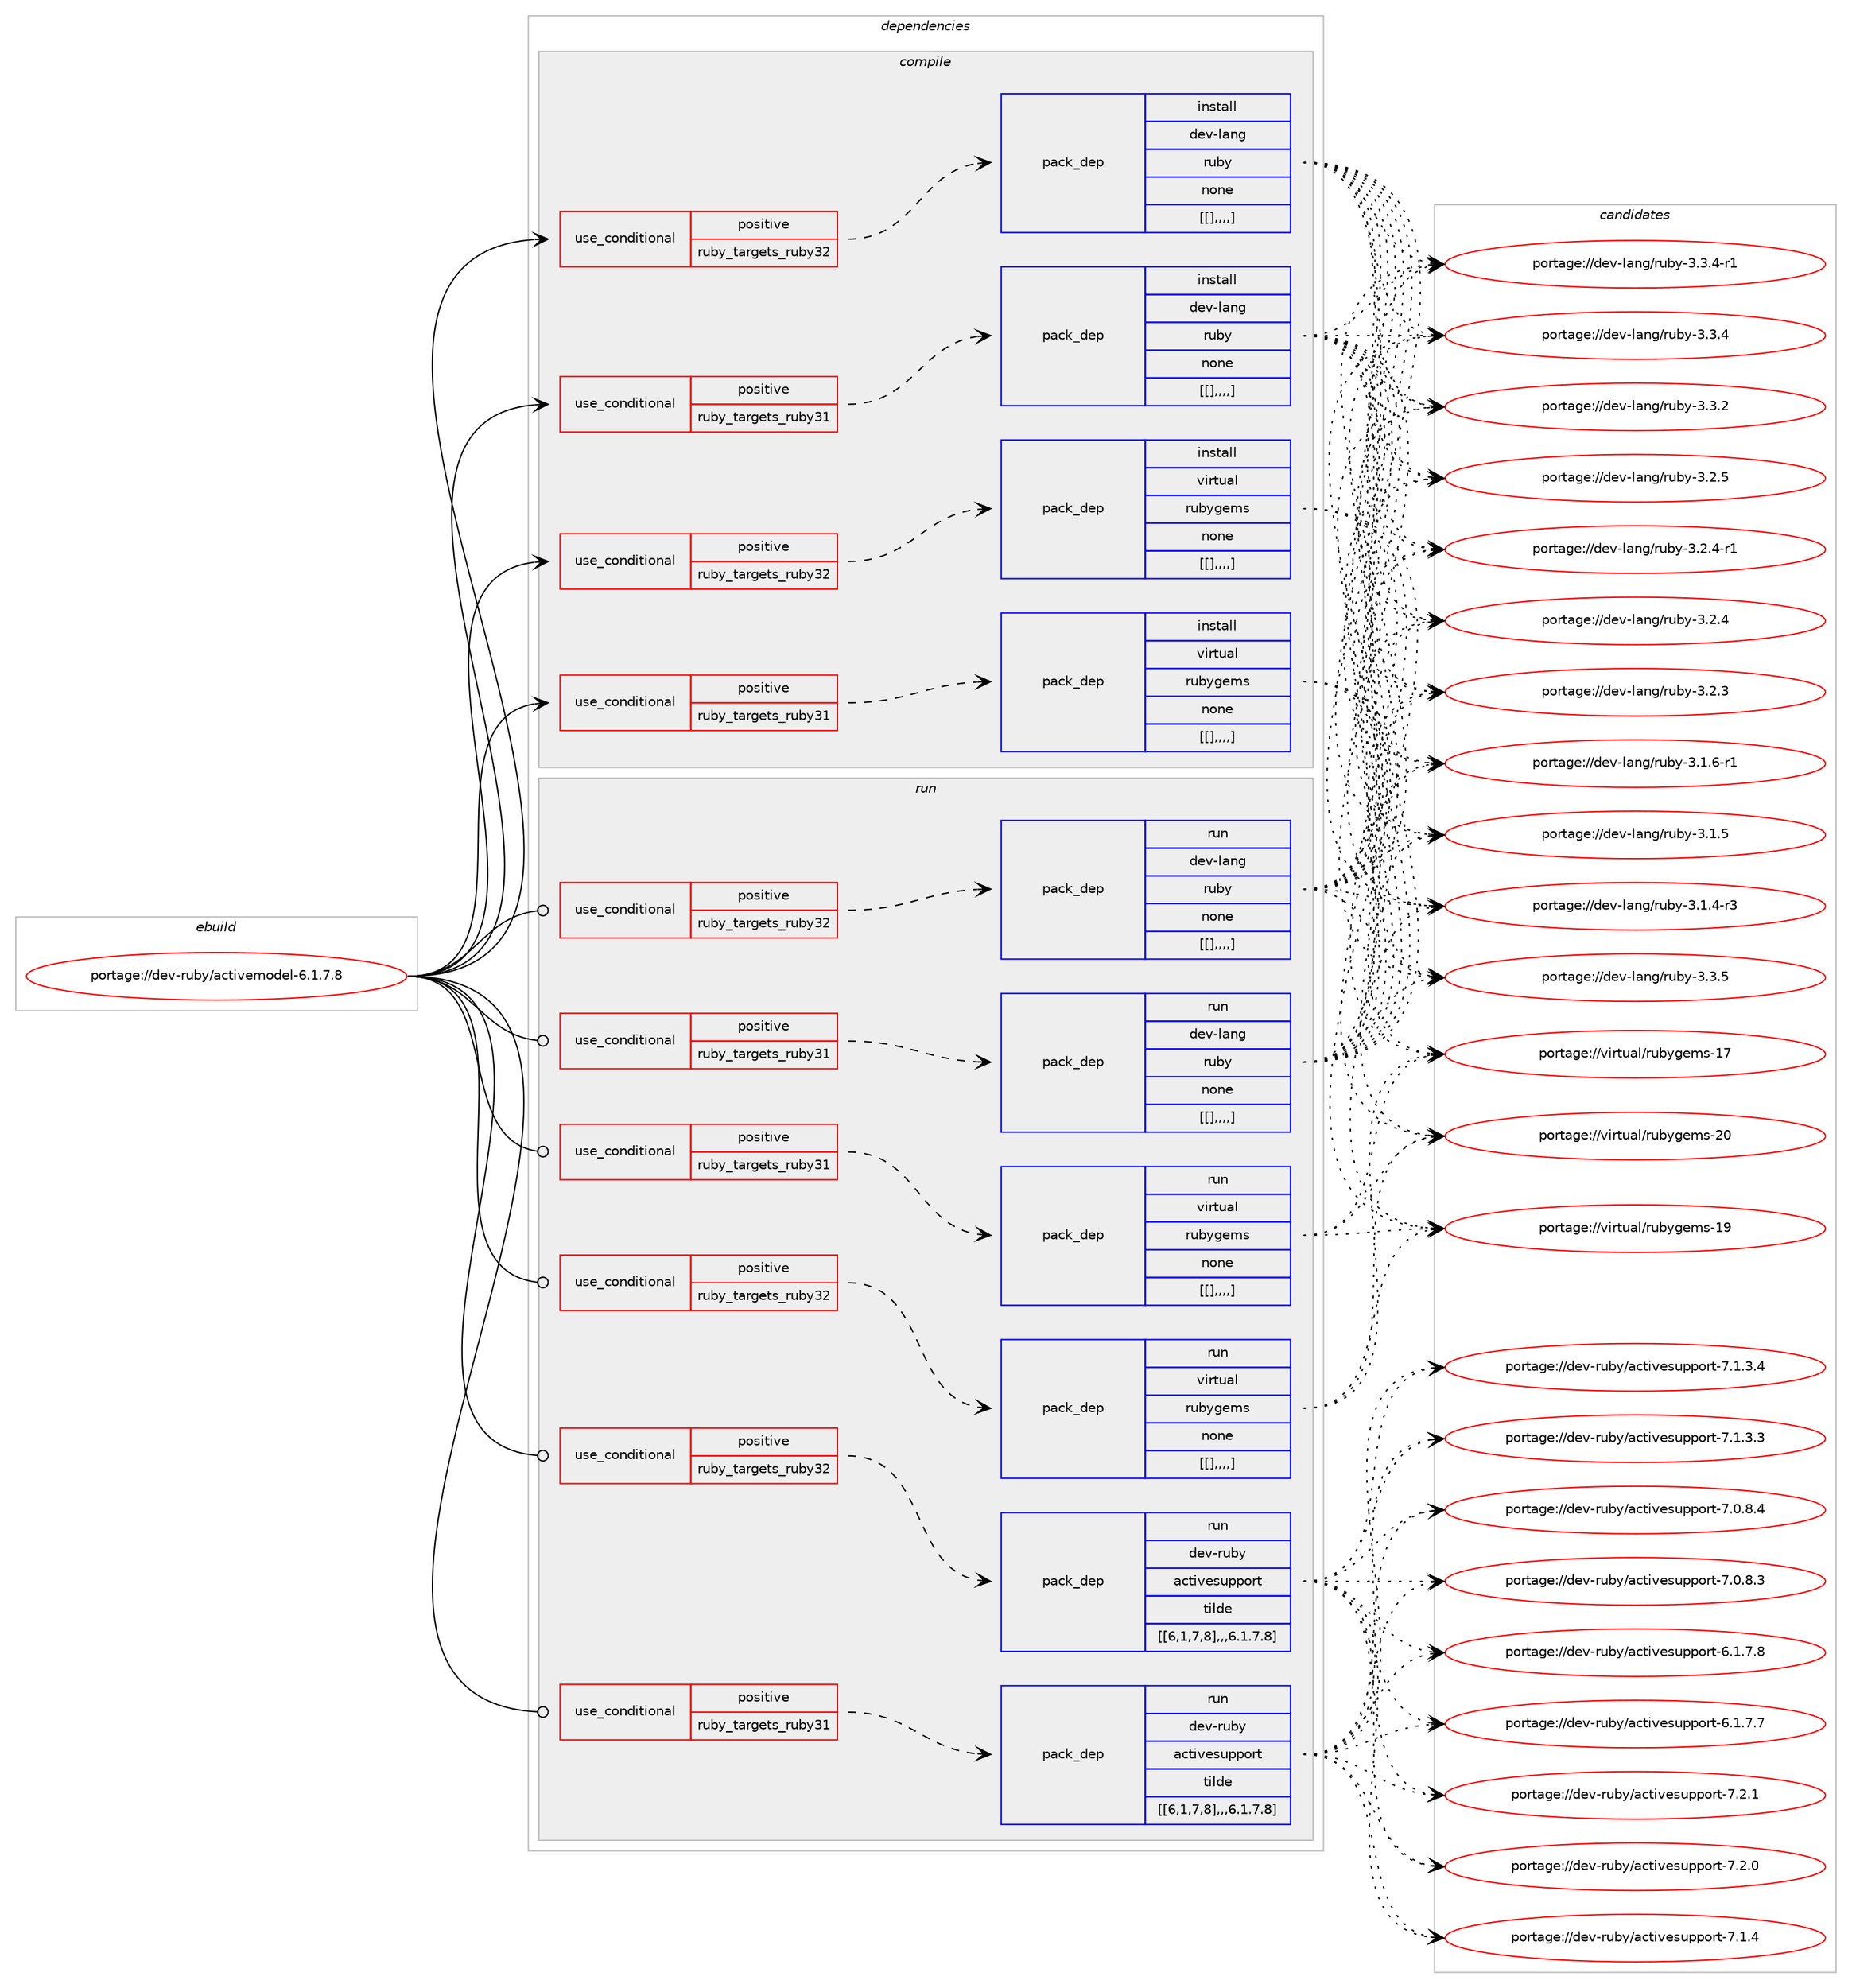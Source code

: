 digraph prolog {

# *************
# Graph options
# *************

newrank=true;
concentrate=true;
compound=true;
graph [rankdir=LR,fontname=Helvetica,fontsize=10,ranksep=1.5];#, ranksep=2.5, nodesep=0.2];
edge  [arrowhead=vee];
node  [fontname=Helvetica,fontsize=10];

# **********
# The ebuild
# **********

subgraph cluster_leftcol {
color=gray;
label=<<i>ebuild</i>>;
id [label="portage://dev-ruby/activemodel-6.1.7.8", color=red, width=4, href="../dev-ruby/activemodel-6.1.7.8.svg"];
}

# ****************
# The dependencies
# ****************

subgraph cluster_midcol {
color=gray;
label=<<i>dependencies</i>>;
subgraph cluster_compile {
fillcolor="#eeeeee";
style=filled;
label=<<i>compile</i>>;
subgraph cond44691 {
dependency176956 [label=<<TABLE BORDER="0" CELLBORDER="1" CELLSPACING="0" CELLPADDING="4"><TR><TD ROWSPAN="3" CELLPADDING="10">use_conditional</TD></TR><TR><TD>positive</TD></TR><TR><TD>ruby_targets_ruby31</TD></TR></TABLE>>, shape=none, color=red];
subgraph pack130988 {
dependency176957 [label=<<TABLE BORDER="0" CELLBORDER="1" CELLSPACING="0" CELLPADDING="4" WIDTH="220"><TR><TD ROWSPAN="6" CELLPADDING="30">pack_dep</TD></TR><TR><TD WIDTH="110">install</TD></TR><TR><TD>dev-lang</TD></TR><TR><TD>ruby</TD></TR><TR><TD>none</TD></TR><TR><TD>[[],,,,]</TD></TR></TABLE>>, shape=none, color=blue];
}
dependency176956:e -> dependency176957:w [weight=20,style="dashed",arrowhead="vee"];
}
id:e -> dependency176956:w [weight=20,style="solid",arrowhead="vee"];
subgraph cond44692 {
dependency176958 [label=<<TABLE BORDER="0" CELLBORDER="1" CELLSPACING="0" CELLPADDING="4"><TR><TD ROWSPAN="3" CELLPADDING="10">use_conditional</TD></TR><TR><TD>positive</TD></TR><TR><TD>ruby_targets_ruby31</TD></TR></TABLE>>, shape=none, color=red];
subgraph pack130989 {
dependency176959 [label=<<TABLE BORDER="0" CELLBORDER="1" CELLSPACING="0" CELLPADDING="4" WIDTH="220"><TR><TD ROWSPAN="6" CELLPADDING="30">pack_dep</TD></TR><TR><TD WIDTH="110">install</TD></TR><TR><TD>virtual</TD></TR><TR><TD>rubygems</TD></TR><TR><TD>none</TD></TR><TR><TD>[[],,,,]</TD></TR></TABLE>>, shape=none, color=blue];
}
dependency176958:e -> dependency176959:w [weight=20,style="dashed",arrowhead="vee"];
}
id:e -> dependency176958:w [weight=20,style="solid",arrowhead="vee"];
subgraph cond44693 {
dependency176960 [label=<<TABLE BORDER="0" CELLBORDER="1" CELLSPACING="0" CELLPADDING="4"><TR><TD ROWSPAN="3" CELLPADDING="10">use_conditional</TD></TR><TR><TD>positive</TD></TR><TR><TD>ruby_targets_ruby32</TD></TR></TABLE>>, shape=none, color=red];
subgraph pack130990 {
dependency176961 [label=<<TABLE BORDER="0" CELLBORDER="1" CELLSPACING="0" CELLPADDING="4" WIDTH="220"><TR><TD ROWSPAN="6" CELLPADDING="30">pack_dep</TD></TR><TR><TD WIDTH="110">install</TD></TR><TR><TD>dev-lang</TD></TR><TR><TD>ruby</TD></TR><TR><TD>none</TD></TR><TR><TD>[[],,,,]</TD></TR></TABLE>>, shape=none, color=blue];
}
dependency176960:e -> dependency176961:w [weight=20,style="dashed",arrowhead="vee"];
}
id:e -> dependency176960:w [weight=20,style="solid",arrowhead="vee"];
subgraph cond44694 {
dependency176962 [label=<<TABLE BORDER="0" CELLBORDER="1" CELLSPACING="0" CELLPADDING="4"><TR><TD ROWSPAN="3" CELLPADDING="10">use_conditional</TD></TR><TR><TD>positive</TD></TR><TR><TD>ruby_targets_ruby32</TD></TR></TABLE>>, shape=none, color=red];
subgraph pack130991 {
dependency176963 [label=<<TABLE BORDER="0" CELLBORDER="1" CELLSPACING="0" CELLPADDING="4" WIDTH="220"><TR><TD ROWSPAN="6" CELLPADDING="30">pack_dep</TD></TR><TR><TD WIDTH="110">install</TD></TR><TR><TD>virtual</TD></TR><TR><TD>rubygems</TD></TR><TR><TD>none</TD></TR><TR><TD>[[],,,,]</TD></TR></TABLE>>, shape=none, color=blue];
}
dependency176962:e -> dependency176963:w [weight=20,style="dashed",arrowhead="vee"];
}
id:e -> dependency176962:w [weight=20,style="solid",arrowhead="vee"];
}
subgraph cluster_compileandrun {
fillcolor="#eeeeee";
style=filled;
label=<<i>compile and run</i>>;
}
subgraph cluster_run {
fillcolor="#eeeeee";
style=filled;
label=<<i>run</i>>;
subgraph cond44695 {
dependency176964 [label=<<TABLE BORDER="0" CELLBORDER="1" CELLSPACING="0" CELLPADDING="4"><TR><TD ROWSPAN="3" CELLPADDING="10">use_conditional</TD></TR><TR><TD>positive</TD></TR><TR><TD>ruby_targets_ruby31</TD></TR></TABLE>>, shape=none, color=red];
subgraph pack130992 {
dependency176965 [label=<<TABLE BORDER="0" CELLBORDER="1" CELLSPACING="0" CELLPADDING="4" WIDTH="220"><TR><TD ROWSPAN="6" CELLPADDING="30">pack_dep</TD></TR><TR><TD WIDTH="110">run</TD></TR><TR><TD>dev-lang</TD></TR><TR><TD>ruby</TD></TR><TR><TD>none</TD></TR><TR><TD>[[],,,,]</TD></TR></TABLE>>, shape=none, color=blue];
}
dependency176964:e -> dependency176965:w [weight=20,style="dashed",arrowhead="vee"];
}
id:e -> dependency176964:w [weight=20,style="solid",arrowhead="odot"];
subgraph cond44696 {
dependency176966 [label=<<TABLE BORDER="0" CELLBORDER="1" CELLSPACING="0" CELLPADDING="4"><TR><TD ROWSPAN="3" CELLPADDING="10">use_conditional</TD></TR><TR><TD>positive</TD></TR><TR><TD>ruby_targets_ruby31</TD></TR></TABLE>>, shape=none, color=red];
subgraph pack130993 {
dependency176967 [label=<<TABLE BORDER="0" CELLBORDER="1" CELLSPACING="0" CELLPADDING="4" WIDTH="220"><TR><TD ROWSPAN="6" CELLPADDING="30">pack_dep</TD></TR><TR><TD WIDTH="110">run</TD></TR><TR><TD>dev-ruby</TD></TR><TR><TD>activesupport</TD></TR><TR><TD>tilde</TD></TR><TR><TD>[[6,1,7,8],,,6.1.7.8]</TD></TR></TABLE>>, shape=none, color=blue];
}
dependency176966:e -> dependency176967:w [weight=20,style="dashed",arrowhead="vee"];
}
id:e -> dependency176966:w [weight=20,style="solid",arrowhead="odot"];
subgraph cond44697 {
dependency176968 [label=<<TABLE BORDER="0" CELLBORDER="1" CELLSPACING="0" CELLPADDING="4"><TR><TD ROWSPAN="3" CELLPADDING="10">use_conditional</TD></TR><TR><TD>positive</TD></TR><TR><TD>ruby_targets_ruby31</TD></TR></TABLE>>, shape=none, color=red];
subgraph pack130994 {
dependency176969 [label=<<TABLE BORDER="0" CELLBORDER="1" CELLSPACING="0" CELLPADDING="4" WIDTH="220"><TR><TD ROWSPAN="6" CELLPADDING="30">pack_dep</TD></TR><TR><TD WIDTH="110">run</TD></TR><TR><TD>virtual</TD></TR><TR><TD>rubygems</TD></TR><TR><TD>none</TD></TR><TR><TD>[[],,,,]</TD></TR></TABLE>>, shape=none, color=blue];
}
dependency176968:e -> dependency176969:w [weight=20,style="dashed",arrowhead="vee"];
}
id:e -> dependency176968:w [weight=20,style="solid",arrowhead="odot"];
subgraph cond44698 {
dependency176970 [label=<<TABLE BORDER="0" CELLBORDER="1" CELLSPACING="0" CELLPADDING="4"><TR><TD ROWSPAN="3" CELLPADDING="10">use_conditional</TD></TR><TR><TD>positive</TD></TR><TR><TD>ruby_targets_ruby32</TD></TR></TABLE>>, shape=none, color=red];
subgraph pack130995 {
dependency176971 [label=<<TABLE BORDER="0" CELLBORDER="1" CELLSPACING="0" CELLPADDING="4" WIDTH="220"><TR><TD ROWSPAN="6" CELLPADDING="30">pack_dep</TD></TR><TR><TD WIDTH="110">run</TD></TR><TR><TD>dev-lang</TD></TR><TR><TD>ruby</TD></TR><TR><TD>none</TD></TR><TR><TD>[[],,,,]</TD></TR></TABLE>>, shape=none, color=blue];
}
dependency176970:e -> dependency176971:w [weight=20,style="dashed",arrowhead="vee"];
}
id:e -> dependency176970:w [weight=20,style="solid",arrowhead="odot"];
subgraph cond44699 {
dependency176972 [label=<<TABLE BORDER="0" CELLBORDER="1" CELLSPACING="0" CELLPADDING="4"><TR><TD ROWSPAN="3" CELLPADDING="10">use_conditional</TD></TR><TR><TD>positive</TD></TR><TR><TD>ruby_targets_ruby32</TD></TR></TABLE>>, shape=none, color=red];
subgraph pack130996 {
dependency176973 [label=<<TABLE BORDER="0" CELLBORDER="1" CELLSPACING="0" CELLPADDING="4" WIDTH="220"><TR><TD ROWSPAN="6" CELLPADDING="30">pack_dep</TD></TR><TR><TD WIDTH="110">run</TD></TR><TR><TD>dev-ruby</TD></TR><TR><TD>activesupport</TD></TR><TR><TD>tilde</TD></TR><TR><TD>[[6,1,7,8],,,6.1.7.8]</TD></TR></TABLE>>, shape=none, color=blue];
}
dependency176972:e -> dependency176973:w [weight=20,style="dashed",arrowhead="vee"];
}
id:e -> dependency176972:w [weight=20,style="solid",arrowhead="odot"];
subgraph cond44700 {
dependency176974 [label=<<TABLE BORDER="0" CELLBORDER="1" CELLSPACING="0" CELLPADDING="4"><TR><TD ROWSPAN="3" CELLPADDING="10">use_conditional</TD></TR><TR><TD>positive</TD></TR><TR><TD>ruby_targets_ruby32</TD></TR></TABLE>>, shape=none, color=red];
subgraph pack130997 {
dependency176975 [label=<<TABLE BORDER="0" CELLBORDER="1" CELLSPACING="0" CELLPADDING="4" WIDTH="220"><TR><TD ROWSPAN="6" CELLPADDING="30">pack_dep</TD></TR><TR><TD WIDTH="110">run</TD></TR><TR><TD>virtual</TD></TR><TR><TD>rubygems</TD></TR><TR><TD>none</TD></TR><TR><TD>[[],,,,]</TD></TR></TABLE>>, shape=none, color=blue];
}
dependency176974:e -> dependency176975:w [weight=20,style="dashed",arrowhead="vee"];
}
id:e -> dependency176974:w [weight=20,style="solid",arrowhead="odot"];
}
}

# **************
# The candidates
# **************

subgraph cluster_choices {
rank=same;
color=gray;
label=<<i>candidates</i>>;

subgraph choice130988 {
color=black;
nodesep=1;
choice10010111845108971101034711411798121455146514653 [label="portage://dev-lang/ruby-3.3.5", color=red, width=4,href="../dev-lang/ruby-3.3.5.svg"];
choice100101118451089711010347114117981214551465146524511449 [label="portage://dev-lang/ruby-3.3.4-r1", color=red, width=4,href="../dev-lang/ruby-3.3.4-r1.svg"];
choice10010111845108971101034711411798121455146514652 [label="portage://dev-lang/ruby-3.3.4", color=red, width=4,href="../dev-lang/ruby-3.3.4.svg"];
choice10010111845108971101034711411798121455146514650 [label="portage://dev-lang/ruby-3.3.2", color=red, width=4,href="../dev-lang/ruby-3.3.2.svg"];
choice10010111845108971101034711411798121455146504653 [label="portage://dev-lang/ruby-3.2.5", color=red, width=4,href="../dev-lang/ruby-3.2.5.svg"];
choice100101118451089711010347114117981214551465046524511449 [label="portage://dev-lang/ruby-3.2.4-r1", color=red, width=4,href="../dev-lang/ruby-3.2.4-r1.svg"];
choice10010111845108971101034711411798121455146504652 [label="portage://dev-lang/ruby-3.2.4", color=red, width=4,href="../dev-lang/ruby-3.2.4.svg"];
choice10010111845108971101034711411798121455146504651 [label="portage://dev-lang/ruby-3.2.3", color=red, width=4,href="../dev-lang/ruby-3.2.3.svg"];
choice100101118451089711010347114117981214551464946544511449 [label="portage://dev-lang/ruby-3.1.6-r1", color=red, width=4,href="../dev-lang/ruby-3.1.6-r1.svg"];
choice10010111845108971101034711411798121455146494653 [label="portage://dev-lang/ruby-3.1.5", color=red, width=4,href="../dev-lang/ruby-3.1.5.svg"];
choice100101118451089711010347114117981214551464946524511451 [label="portage://dev-lang/ruby-3.1.4-r3", color=red, width=4,href="../dev-lang/ruby-3.1.4-r3.svg"];
dependency176957:e -> choice10010111845108971101034711411798121455146514653:w [style=dotted,weight="100"];
dependency176957:e -> choice100101118451089711010347114117981214551465146524511449:w [style=dotted,weight="100"];
dependency176957:e -> choice10010111845108971101034711411798121455146514652:w [style=dotted,weight="100"];
dependency176957:e -> choice10010111845108971101034711411798121455146514650:w [style=dotted,weight="100"];
dependency176957:e -> choice10010111845108971101034711411798121455146504653:w [style=dotted,weight="100"];
dependency176957:e -> choice100101118451089711010347114117981214551465046524511449:w [style=dotted,weight="100"];
dependency176957:e -> choice10010111845108971101034711411798121455146504652:w [style=dotted,weight="100"];
dependency176957:e -> choice10010111845108971101034711411798121455146504651:w [style=dotted,weight="100"];
dependency176957:e -> choice100101118451089711010347114117981214551464946544511449:w [style=dotted,weight="100"];
dependency176957:e -> choice10010111845108971101034711411798121455146494653:w [style=dotted,weight="100"];
dependency176957:e -> choice100101118451089711010347114117981214551464946524511451:w [style=dotted,weight="100"];
}
subgraph choice130989 {
color=black;
nodesep=1;
choice118105114116117971084711411798121103101109115455048 [label="portage://virtual/rubygems-20", color=red, width=4,href="../virtual/rubygems-20.svg"];
choice118105114116117971084711411798121103101109115454957 [label="portage://virtual/rubygems-19", color=red, width=4,href="../virtual/rubygems-19.svg"];
choice118105114116117971084711411798121103101109115454955 [label="portage://virtual/rubygems-17", color=red, width=4,href="../virtual/rubygems-17.svg"];
dependency176959:e -> choice118105114116117971084711411798121103101109115455048:w [style=dotted,weight="100"];
dependency176959:e -> choice118105114116117971084711411798121103101109115454957:w [style=dotted,weight="100"];
dependency176959:e -> choice118105114116117971084711411798121103101109115454955:w [style=dotted,weight="100"];
}
subgraph choice130990 {
color=black;
nodesep=1;
choice10010111845108971101034711411798121455146514653 [label="portage://dev-lang/ruby-3.3.5", color=red, width=4,href="../dev-lang/ruby-3.3.5.svg"];
choice100101118451089711010347114117981214551465146524511449 [label="portage://dev-lang/ruby-3.3.4-r1", color=red, width=4,href="../dev-lang/ruby-3.3.4-r1.svg"];
choice10010111845108971101034711411798121455146514652 [label="portage://dev-lang/ruby-3.3.4", color=red, width=4,href="../dev-lang/ruby-3.3.4.svg"];
choice10010111845108971101034711411798121455146514650 [label="portage://dev-lang/ruby-3.3.2", color=red, width=4,href="../dev-lang/ruby-3.3.2.svg"];
choice10010111845108971101034711411798121455146504653 [label="portage://dev-lang/ruby-3.2.5", color=red, width=4,href="../dev-lang/ruby-3.2.5.svg"];
choice100101118451089711010347114117981214551465046524511449 [label="portage://dev-lang/ruby-3.2.4-r1", color=red, width=4,href="../dev-lang/ruby-3.2.4-r1.svg"];
choice10010111845108971101034711411798121455146504652 [label="portage://dev-lang/ruby-3.2.4", color=red, width=4,href="../dev-lang/ruby-3.2.4.svg"];
choice10010111845108971101034711411798121455146504651 [label="portage://dev-lang/ruby-3.2.3", color=red, width=4,href="../dev-lang/ruby-3.2.3.svg"];
choice100101118451089711010347114117981214551464946544511449 [label="portage://dev-lang/ruby-3.1.6-r1", color=red, width=4,href="../dev-lang/ruby-3.1.6-r1.svg"];
choice10010111845108971101034711411798121455146494653 [label="portage://dev-lang/ruby-3.1.5", color=red, width=4,href="../dev-lang/ruby-3.1.5.svg"];
choice100101118451089711010347114117981214551464946524511451 [label="portage://dev-lang/ruby-3.1.4-r3", color=red, width=4,href="../dev-lang/ruby-3.1.4-r3.svg"];
dependency176961:e -> choice10010111845108971101034711411798121455146514653:w [style=dotted,weight="100"];
dependency176961:e -> choice100101118451089711010347114117981214551465146524511449:w [style=dotted,weight="100"];
dependency176961:e -> choice10010111845108971101034711411798121455146514652:w [style=dotted,weight="100"];
dependency176961:e -> choice10010111845108971101034711411798121455146514650:w [style=dotted,weight="100"];
dependency176961:e -> choice10010111845108971101034711411798121455146504653:w [style=dotted,weight="100"];
dependency176961:e -> choice100101118451089711010347114117981214551465046524511449:w [style=dotted,weight="100"];
dependency176961:e -> choice10010111845108971101034711411798121455146504652:w [style=dotted,weight="100"];
dependency176961:e -> choice10010111845108971101034711411798121455146504651:w [style=dotted,weight="100"];
dependency176961:e -> choice100101118451089711010347114117981214551464946544511449:w [style=dotted,weight="100"];
dependency176961:e -> choice10010111845108971101034711411798121455146494653:w [style=dotted,weight="100"];
dependency176961:e -> choice100101118451089711010347114117981214551464946524511451:w [style=dotted,weight="100"];
}
subgraph choice130991 {
color=black;
nodesep=1;
choice118105114116117971084711411798121103101109115455048 [label="portage://virtual/rubygems-20", color=red, width=4,href="../virtual/rubygems-20.svg"];
choice118105114116117971084711411798121103101109115454957 [label="portage://virtual/rubygems-19", color=red, width=4,href="../virtual/rubygems-19.svg"];
choice118105114116117971084711411798121103101109115454955 [label="portage://virtual/rubygems-17", color=red, width=4,href="../virtual/rubygems-17.svg"];
dependency176963:e -> choice118105114116117971084711411798121103101109115455048:w [style=dotted,weight="100"];
dependency176963:e -> choice118105114116117971084711411798121103101109115454957:w [style=dotted,weight="100"];
dependency176963:e -> choice118105114116117971084711411798121103101109115454955:w [style=dotted,weight="100"];
}
subgraph choice130992 {
color=black;
nodesep=1;
choice10010111845108971101034711411798121455146514653 [label="portage://dev-lang/ruby-3.3.5", color=red, width=4,href="../dev-lang/ruby-3.3.5.svg"];
choice100101118451089711010347114117981214551465146524511449 [label="portage://dev-lang/ruby-3.3.4-r1", color=red, width=4,href="../dev-lang/ruby-3.3.4-r1.svg"];
choice10010111845108971101034711411798121455146514652 [label="portage://dev-lang/ruby-3.3.4", color=red, width=4,href="../dev-lang/ruby-3.3.4.svg"];
choice10010111845108971101034711411798121455146514650 [label="portage://dev-lang/ruby-3.3.2", color=red, width=4,href="../dev-lang/ruby-3.3.2.svg"];
choice10010111845108971101034711411798121455146504653 [label="portage://dev-lang/ruby-3.2.5", color=red, width=4,href="../dev-lang/ruby-3.2.5.svg"];
choice100101118451089711010347114117981214551465046524511449 [label="portage://dev-lang/ruby-3.2.4-r1", color=red, width=4,href="../dev-lang/ruby-3.2.4-r1.svg"];
choice10010111845108971101034711411798121455146504652 [label="portage://dev-lang/ruby-3.2.4", color=red, width=4,href="../dev-lang/ruby-3.2.4.svg"];
choice10010111845108971101034711411798121455146504651 [label="portage://dev-lang/ruby-3.2.3", color=red, width=4,href="../dev-lang/ruby-3.2.3.svg"];
choice100101118451089711010347114117981214551464946544511449 [label="portage://dev-lang/ruby-3.1.6-r1", color=red, width=4,href="../dev-lang/ruby-3.1.6-r1.svg"];
choice10010111845108971101034711411798121455146494653 [label="portage://dev-lang/ruby-3.1.5", color=red, width=4,href="../dev-lang/ruby-3.1.5.svg"];
choice100101118451089711010347114117981214551464946524511451 [label="portage://dev-lang/ruby-3.1.4-r3", color=red, width=4,href="../dev-lang/ruby-3.1.4-r3.svg"];
dependency176965:e -> choice10010111845108971101034711411798121455146514653:w [style=dotted,weight="100"];
dependency176965:e -> choice100101118451089711010347114117981214551465146524511449:w [style=dotted,weight="100"];
dependency176965:e -> choice10010111845108971101034711411798121455146514652:w [style=dotted,weight="100"];
dependency176965:e -> choice10010111845108971101034711411798121455146514650:w [style=dotted,weight="100"];
dependency176965:e -> choice10010111845108971101034711411798121455146504653:w [style=dotted,weight="100"];
dependency176965:e -> choice100101118451089711010347114117981214551465046524511449:w [style=dotted,weight="100"];
dependency176965:e -> choice10010111845108971101034711411798121455146504652:w [style=dotted,weight="100"];
dependency176965:e -> choice10010111845108971101034711411798121455146504651:w [style=dotted,weight="100"];
dependency176965:e -> choice100101118451089711010347114117981214551464946544511449:w [style=dotted,weight="100"];
dependency176965:e -> choice10010111845108971101034711411798121455146494653:w [style=dotted,weight="100"];
dependency176965:e -> choice100101118451089711010347114117981214551464946524511451:w [style=dotted,weight="100"];
}
subgraph choice130993 {
color=black;
nodesep=1;
choice1001011184511411798121479799116105118101115117112112111114116455546504649 [label="portage://dev-ruby/activesupport-7.2.1", color=red, width=4,href="../dev-ruby/activesupport-7.2.1.svg"];
choice1001011184511411798121479799116105118101115117112112111114116455546504648 [label="portage://dev-ruby/activesupport-7.2.0", color=red, width=4,href="../dev-ruby/activesupport-7.2.0.svg"];
choice1001011184511411798121479799116105118101115117112112111114116455546494652 [label="portage://dev-ruby/activesupport-7.1.4", color=red, width=4,href="../dev-ruby/activesupport-7.1.4.svg"];
choice10010111845114117981214797991161051181011151171121121111141164555464946514652 [label="portage://dev-ruby/activesupport-7.1.3.4", color=red, width=4,href="../dev-ruby/activesupport-7.1.3.4.svg"];
choice10010111845114117981214797991161051181011151171121121111141164555464946514651 [label="portage://dev-ruby/activesupport-7.1.3.3", color=red, width=4,href="../dev-ruby/activesupport-7.1.3.3.svg"];
choice10010111845114117981214797991161051181011151171121121111141164555464846564652 [label="portage://dev-ruby/activesupport-7.0.8.4", color=red, width=4,href="../dev-ruby/activesupport-7.0.8.4.svg"];
choice10010111845114117981214797991161051181011151171121121111141164555464846564651 [label="portage://dev-ruby/activesupport-7.0.8.3", color=red, width=4,href="../dev-ruby/activesupport-7.0.8.3.svg"];
choice10010111845114117981214797991161051181011151171121121111141164554464946554656 [label="portage://dev-ruby/activesupport-6.1.7.8", color=red, width=4,href="../dev-ruby/activesupport-6.1.7.8.svg"];
choice10010111845114117981214797991161051181011151171121121111141164554464946554655 [label="portage://dev-ruby/activesupport-6.1.7.7", color=red, width=4,href="../dev-ruby/activesupport-6.1.7.7.svg"];
dependency176967:e -> choice1001011184511411798121479799116105118101115117112112111114116455546504649:w [style=dotted,weight="100"];
dependency176967:e -> choice1001011184511411798121479799116105118101115117112112111114116455546504648:w [style=dotted,weight="100"];
dependency176967:e -> choice1001011184511411798121479799116105118101115117112112111114116455546494652:w [style=dotted,weight="100"];
dependency176967:e -> choice10010111845114117981214797991161051181011151171121121111141164555464946514652:w [style=dotted,weight="100"];
dependency176967:e -> choice10010111845114117981214797991161051181011151171121121111141164555464946514651:w [style=dotted,weight="100"];
dependency176967:e -> choice10010111845114117981214797991161051181011151171121121111141164555464846564652:w [style=dotted,weight="100"];
dependency176967:e -> choice10010111845114117981214797991161051181011151171121121111141164555464846564651:w [style=dotted,weight="100"];
dependency176967:e -> choice10010111845114117981214797991161051181011151171121121111141164554464946554656:w [style=dotted,weight="100"];
dependency176967:e -> choice10010111845114117981214797991161051181011151171121121111141164554464946554655:w [style=dotted,weight="100"];
}
subgraph choice130994 {
color=black;
nodesep=1;
choice118105114116117971084711411798121103101109115455048 [label="portage://virtual/rubygems-20", color=red, width=4,href="../virtual/rubygems-20.svg"];
choice118105114116117971084711411798121103101109115454957 [label="portage://virtual/rubygems-19", color=red, width=4,href="../virtual/rubygems-19.svg"];
choice118105114116117971084711411798121103101109115454955 [label="portage://virtual/rubygems-17", color=red, width=4,href="../virtual/rubygems-17.svg"];
dependency176969:e -> choice118105114116117971084711411798121103101109115455048:w [style=dotted,weight="100"];
dependency176969:e -> choice118105114116117971084711411798121103101109115454957:w [style=dotted,weight="100"];
dependency176969:e -> choice118105114116117971084711411798121103101109115454955:w [style=dotted,weight="100"];
}
subgraph choice130995 {
color=black;
nodesep=1;
choice10010111845108971101034711411798121455146514653 [label="portage://dev-lang/ruby-3.3.5", color=red, width=4,href="../dev-lang/ruby-3.3.5.svg"];
choice100101118451089711010347114117981214551465146524511449 [label="portage://dev-lang/ruby-3.3.4-r1", color=red, width=4,href="../dev-lang/ruby-3.3.4-r1.svg"];
choice10010111845108971101034711411798121455146514652 [label="portage://dev-lang/ruby-3.3.4", color=red, width=4,href="../dev-lang/ruby-3.3.4.svg"];
choice10010111845108971101034711411798121455146514650 [label="portage://dev-lang/ruby-3.3.2", color=red, width=4,href="../dev-lang/ruby-3.3.2.svg"];
choice10010111845108971101034711411798121455146504653 [label="portage://dev-lang/ruby-3.2.5", color=red, width=4,href="../dev-lang/ruby-3.2.5.svg"];
choice100101118451089711010347114117981214551465046524511449 [label="portage://dev-lang/ruby-3.2.4-r1", color=red, width=4,href="../dev-lang/ruby-3.2.4-r1.svg"];
choice10010111845108971101034711411798121455146504652 [label="portage://dev-lang/ruby-3.2.4", color=red, width=4,href="../dev-lang/ruby-3.2.4.svg"];
choice10010111845108971101034711411798121455146504651 [label="portage://dev-lang/ruby-3.2.3", color=red, width=4,href="../dev-lang/ruby-3.2.3.svg"];
choice100101118451089711010347114117981214551464946544511449 [label="portage://dev-lang/ruby-3.1.6-r1", color=red, width=4,href="../dev-lang/ruby-3.1.6-r1.svg"];
choice10010111845108971101034711411798121455146494653 [label="portage://dev-lang/ruby-3.1.5", color=red, width=4,href="../dev-lang/ruby-3.1.5.svg"];
choice100101118451089711010347114117981214551464946524511451 [label="portage://dev-lang/ruby-3.1.4-r3", color=red, width=4,href="../dev-lang/ruby-3.1.4-r3.svg"];
dependency176971:e -> choice10010111845108971101034711411798121455146514653:w [style=dotted,weight="100"];
dependency176971:e -> choice100101118451089711010347114117981214551465146524511449:w [style=dotted,weight="100"];
dependency176971:e -> choice10010111845108971101034711411798121455146514652:w [style=dotted,weight="100"];
dependency176971:e -> choice10010111845108971101034711411798121455146514650:w [style=dotted,weight="100"];
dependency176971:e -> choice10010111845108971101034711411798121455146504653:w [style=dotted,weight="100"];
dependency176971:e -> choice100101118451089711010347114117981214551465046524511449:w [style=dotted,weight="100"];
dependency176971:e -> choice10010111845108971101034711411798121455146504652:w [style=dotted,weight="100"];
dependency176971:e -> choice10010111845108971101034711411798121455146504651:w [style=dotted,weight="100"];
dependency176971:e -> choice100101118451089711010347114117981214551464946544511449:w [style=dotted,weight="100"];
dependency176971:e -> choice10010111845108971101034711411798121455146494653:w [style=dotted,weight="100"];
dependency176971:e -> choice100101118451089711010347114117981214551464946524511451:w [style=dotted,weight="100"];
}
subgraph choice130996 {
color=black;
nodesep=1;
choice1001011184511411798121479799116105118101115117112112111114116455546504649 [label="portage://dev-ruby/activesupport-7.2.1", color=red, width=4,href="../dev-ruby/activesupport-7.2.1.svg"];
choice1001011184511411798121479799116105118101115117112112111114116455546504648 [label="portage://dev-ruby/activesupport-7.2.0", color=red, width=4,href="../dev-ruby/activesupport-7.2.0.svg"];
choice1001011184511411798121479799116105118101115117112112111114116455546494652 [label="portage://dev-ruby/activesupport-7.1.4", color=red, width=4,href="../dev-ruby/activesupport-7.1.4.svg"];
choice10010111845114117981214797991161051181011151171121121111141164555464946514652 [label="portage://dev-ruby/activesupport-7.1.3.4", color=red, width=4,href="../dev-ruby/activesupport-7.1.3.4.svg"];
choice10010111845114117981214797991161051181011151171121121111141164555464946514651 [label="portage://dev-ruby/activesupport-7.1.3.3", color=red, width=4,href="../dev-ruby/activesupport-7.1.3.3.svg"];
choice10010111845114117981214797991161051181011151171121121111141164555464846564652 [label="portage://dev-ruby/activesupport-7.0.8.4", color=red, width=4,href="../dev-ruby/activesupport-7.0.8.4.svg"];
choice10010111845114117981214797991161051181011151171121121111141164555464846564651 [label="portage://dev-ruby/activesupport-7.0.8.3", color=red, width=4,href="../dev-ruby/activesupport-7.0.8.3.svg"];
choice10010111845114117981214797991161051181011151171121121111141164554464946554656 [label="portage://dev-ruby/activesupport-6.1.7.8", color=red, width=4,href="../dev-ruby/activesupport-6.1.7.8.svg"];
choice10010111845114117981214797991161051181011151171121121111141164554464946554655 [label="portage://dev-ruby/activesupport-6.1.7.7", color=red, width=4,href="../dev-ruby/activesupport-6.1.7.7.svg"];
dependency176973:e -> choice1001011184511411798121479799116105118101115117112112111114116455546504649:w [style=dotted,weight="100"];
dependency176973:e -> choice1001011184511411798121479799116105118101115117112112111114116455546504648:w [style=dotted,weight="100"];
dependency176973:e -> choice1001011184511411798121479799116105118101115117112112111114116455546494652:w [style=dotted,weight="100"];
dependency176973:e -> choice10010111845114117981214797991161051181011151171121121111141164555464946514652:w [style=dotted,weight="100"];
dependency176973:e -> choice10010111845114117981214797991161051181011151171121121111141164555464946514651:w [style=dotted,weight="100"];
dependency176973:e -> choice10010111845114117981214797991161051181011151171121121111141164555464846564652:w [style=dotted,weight="100"];
dependency176973:e -> choice10010111845114117981214797991161051181011151171121121111141164555464846564651:w [style=dotted,weight="100"];
dependency176973:e -> choice10010111845114117981214797991161051181011151171121121111141164554464946554656:w [style=dotted,weight="100"];
dependency176973:e -> choice10010111845114117981214797991161051181011151171121121111141164554464946554655:w [style=dotted,weight="100"];
}
subgraph choice130997 {
color=black;
nodesep=1;
choice118105114116117971084711411798121103101109115455048 [label="portage://virtual/rubygems-20", color=red, width=4,href="../virtual/rubygems-20.svg"];
choice118105114116117971084711411798121103101109115454957 [label="portage://virtual/rubygems-19", color=red, width=4,href="../virtual/rubygems-19.svg"];
choice118105114116117971084711411798121103101109115454955 [label="portage://virtual/rubygems-17", color=red, width=4,href="../virtual/rubygems-17.svg"];
dependency176975:e -> choice118105114116117971084711411798121103101109115455048:w [style=dotted,weight="100"];
dependency176975:e -> choice118105114116117971084711411798121103101109115454957:w [style=dotted,weight="100"];
dependency176975:e -> choice118105114116117971084711411798121103101109115454955:w [style=dotted,weight="100"];
}
}

}
